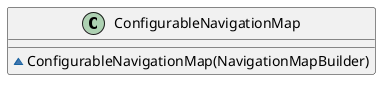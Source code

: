 @startuml

    class ConfigurableNavigationMap {
        ~ConfigurableNavigationMap(NavigationMapBuilder)
    }

@enduml
